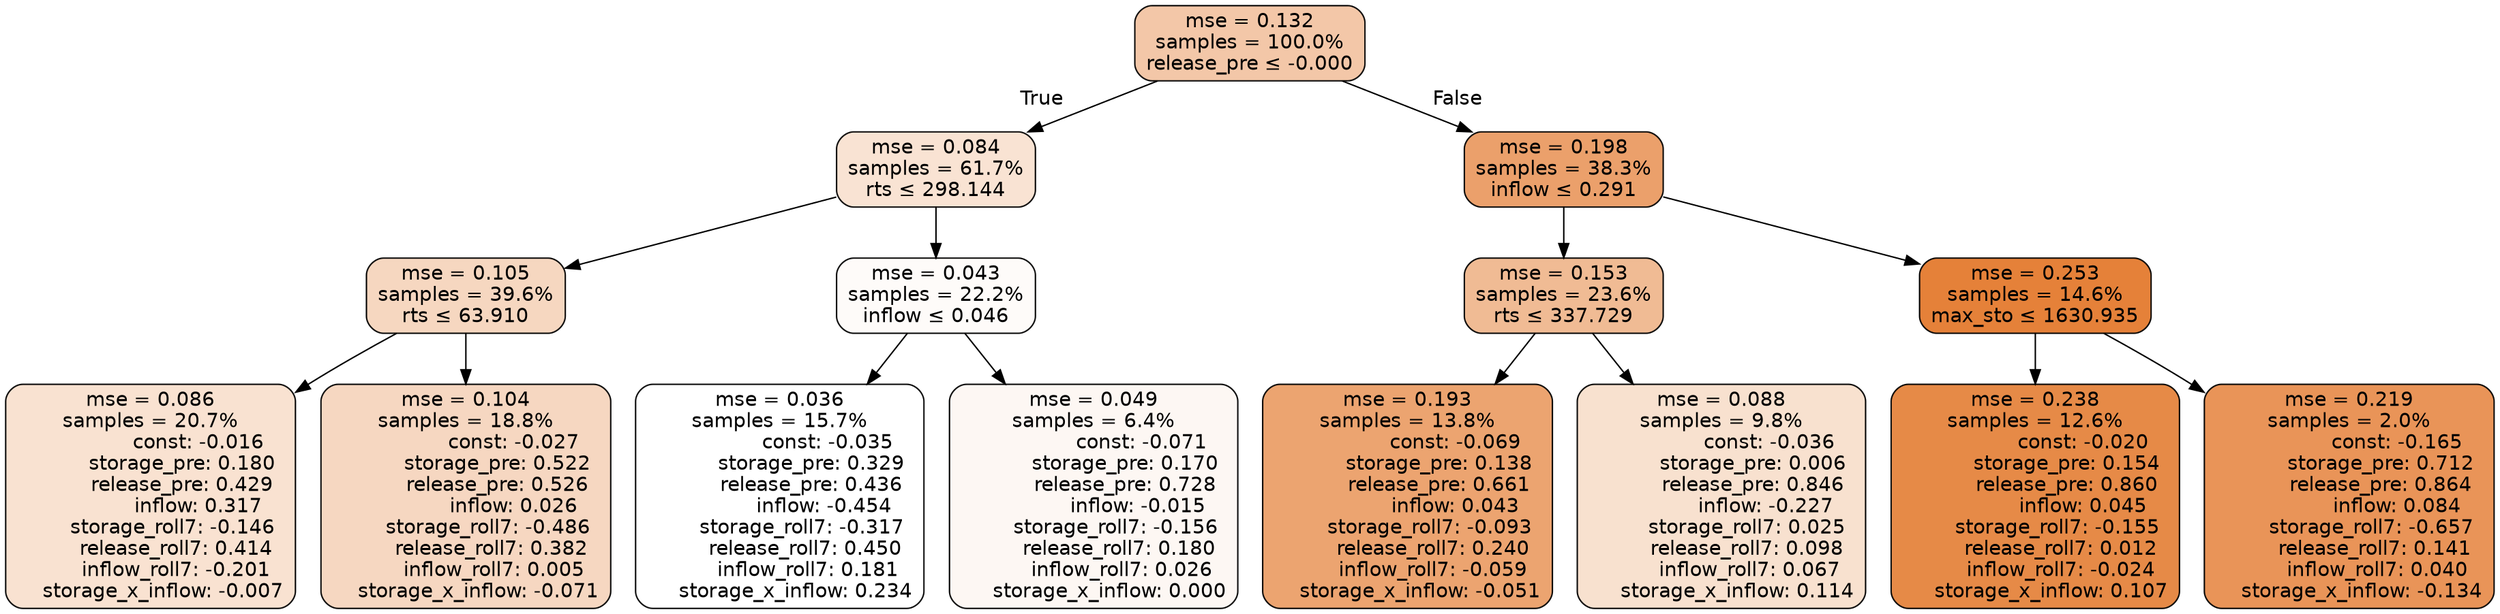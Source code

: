 digraph tree {
bgcolor="transparent"
node [shape=rectangle, style="filled, rounded", color="black", fontname=helvetica] ;
edge [fontname=helvetica] ;
	"0" [label="mse = 0.132
samples = 100.0%
release_pre &le; -0.000", fillcolor="#f3c7a8"]
	"1" [label="mse = 0.084
samples = 61.7%
rts &le; 298.144", fillcolor="#f9e3d3"]
	"2" [label="mse = 0.105
samples = 39.6%
rts &le; 63.910", fillcolor="#f6d7c0"]
	"3" [label="mse = 0.086
samples = 20.7%
               const: -0.016
          storage_pre: 0.180
          release_pre: 0.429
               inflow: 0.317
       storage_roll7: -0.146
        release_roll7: 0.414
        inflow_roll7: -0.201
    storage_x_inflow: -0.007", fillcolor="#f9e2d1"]
	"4" [label="mse = 0.104
samples = 18.8%
               const: -0.027
          storage_pre: 0.522
          release_pre: 0.526
               inflow: 0.026
       storage_roll7: -0.486
        release_roll7: 0.382
         inflow_roll7: 0.005
    storage_x_inflow: -0.071", fillcolor="#f6d7c1"]
	"5" [label="mse = 0.043
samples = 22.2%
inflow &le; 0.046", fillcolor="#fefbf9"]
	"6" [label="mse = 0.036
samples = 15.7%
               const: -0.035
          storage_pre: 0.329
          release_pre: 0.436
              inflow: -0.454
       storage_roll7: -0.317
        release_roll7: 0.450
         inflow_roll7: 0.181
     storage_x_inflow: 0.234", fillcolor="#ffffff"]
	"7" [label="mse = 0.049
samples = 6.4%
               const: -0.071
          storage_pre: 0.170
          release_pre: 0.728
              inflow: -0.015
       storage_roll7: -0.156
        release_roll7: 0.180
         inflow_roll7: 0.026
     storage_x_inflow: 0.000", fillcolor="#fdf7f3"]
	"8" [label="mse = 0.198
samples = 38.3%
inflow &le; 0.291", fillcolor="#eba06b"]
	"9" [label="mse = 0.153
samples = 23.6%
rts &le; 337.729", fillcolor="#f0bb94"]
	"10" [label="mse = 0.193
samples = 13.8%
               const: -0.069
          storage_pre: 0.138
          release_pre: 0.661
               inflow: 0.043
       storage_roll7: -0.093
        release_roll7: 0.240
        inflow_roll7: -0.059
    storage_x_inflow: -0.051", fillcolor="#eca470"]
	"11" [label="mse = 0.088
samples = 9.8%
               const: -0.036
          storage_pre: 0.006
          release_pre: 0.846
              inflow: -0.227
        storage_roll7: 0.025
        release_roll7: 0.098
         inflow_roll7: 0.067
     storage_x_inflow: 0.114", fillcolor="#f8e1cf"]
	"12" [label="mse = 0.253
samples = 14.6%
max_sto &le; 1630.935", fillcolor="#e58139"]
	"13" [label="mse = 0.238
samples = 12.6%
               const: -0.020
          storage_pre: 0.154
          release_pre: 0.860
               inflow: 0.045
       storage_roll7: -0.155
        release_roll7: 0.012
        inflow_roll7: -0.024
     storage_x_inflow: 0.107", fillcolor="#e68a47"]
	"14" [label="mse = 0.219
samples = 2.0%
               const: -0.165
          storage_pre: 0.712
          release_pre: 0.864
               inflow: 0.084
       storage_roll7: -0.657
        release_roll7: 0.141
         inflow_roll7: 0.040
    storage_x_inflow: -0.134", fillcolor="#e99458"]

	"0" -> "1" [labeldistance=2.5, labelangle=45, headlabel="True"]
	"1" -> "2"
	"2" -> "3"
	"2" -> "4"
	"1" -> "5"
	"5" -> "6"
	"5" -> "7"
	"0" -> "8" [labeldistance=2.5, labelangle=-45, headlabel="False"]
	"8" -> "9"
	"9" -> "10"
	"9" -> "11"
	"8" -> "12"
	"12" -> "13"
	"12" -> "14"
}